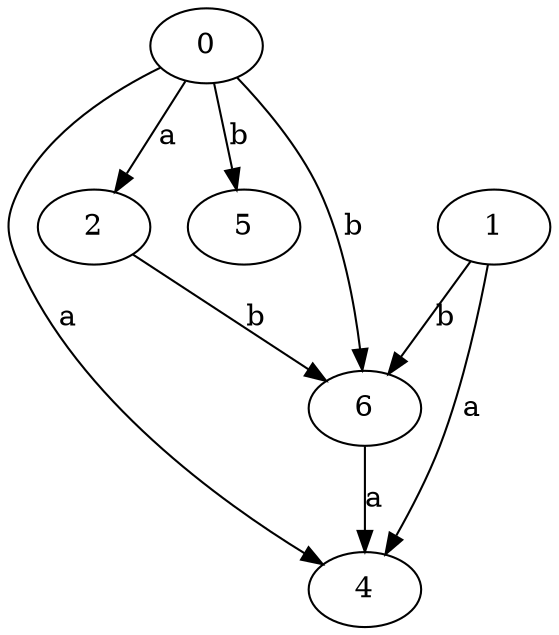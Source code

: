 strict digraph  {
2;
4;
0;
5;
1;
6;
2 -> 6  [label=b];
0 -> 2  [label=a];
0 -> 4  [label=a];
0 -> 5  [label=b];
0 -> 6  [label=b];
1 -> 4  [label=a];
1 -> 6  [label=b];
6 -> 4  [label=a];
}
